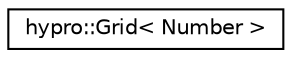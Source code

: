 digraph "Graphical Class Hierarchy"
{
  edge [fontname="Helvetica",fontsize="10",labelfontname="Helvetica",labelfontsize="10"];
  node [fontname="Helvetica",fontsize="10",shape=record];
  rankdir="LR";
  Node0 [label="hypro::Grid\< Number \>",height=0.2,width=0.4,color="black", fillcolor="white", style="filled",URL="$classhypro_1_1Grid.html",tooltip="Class for a grid which maps points to their assigned color. "];
}
